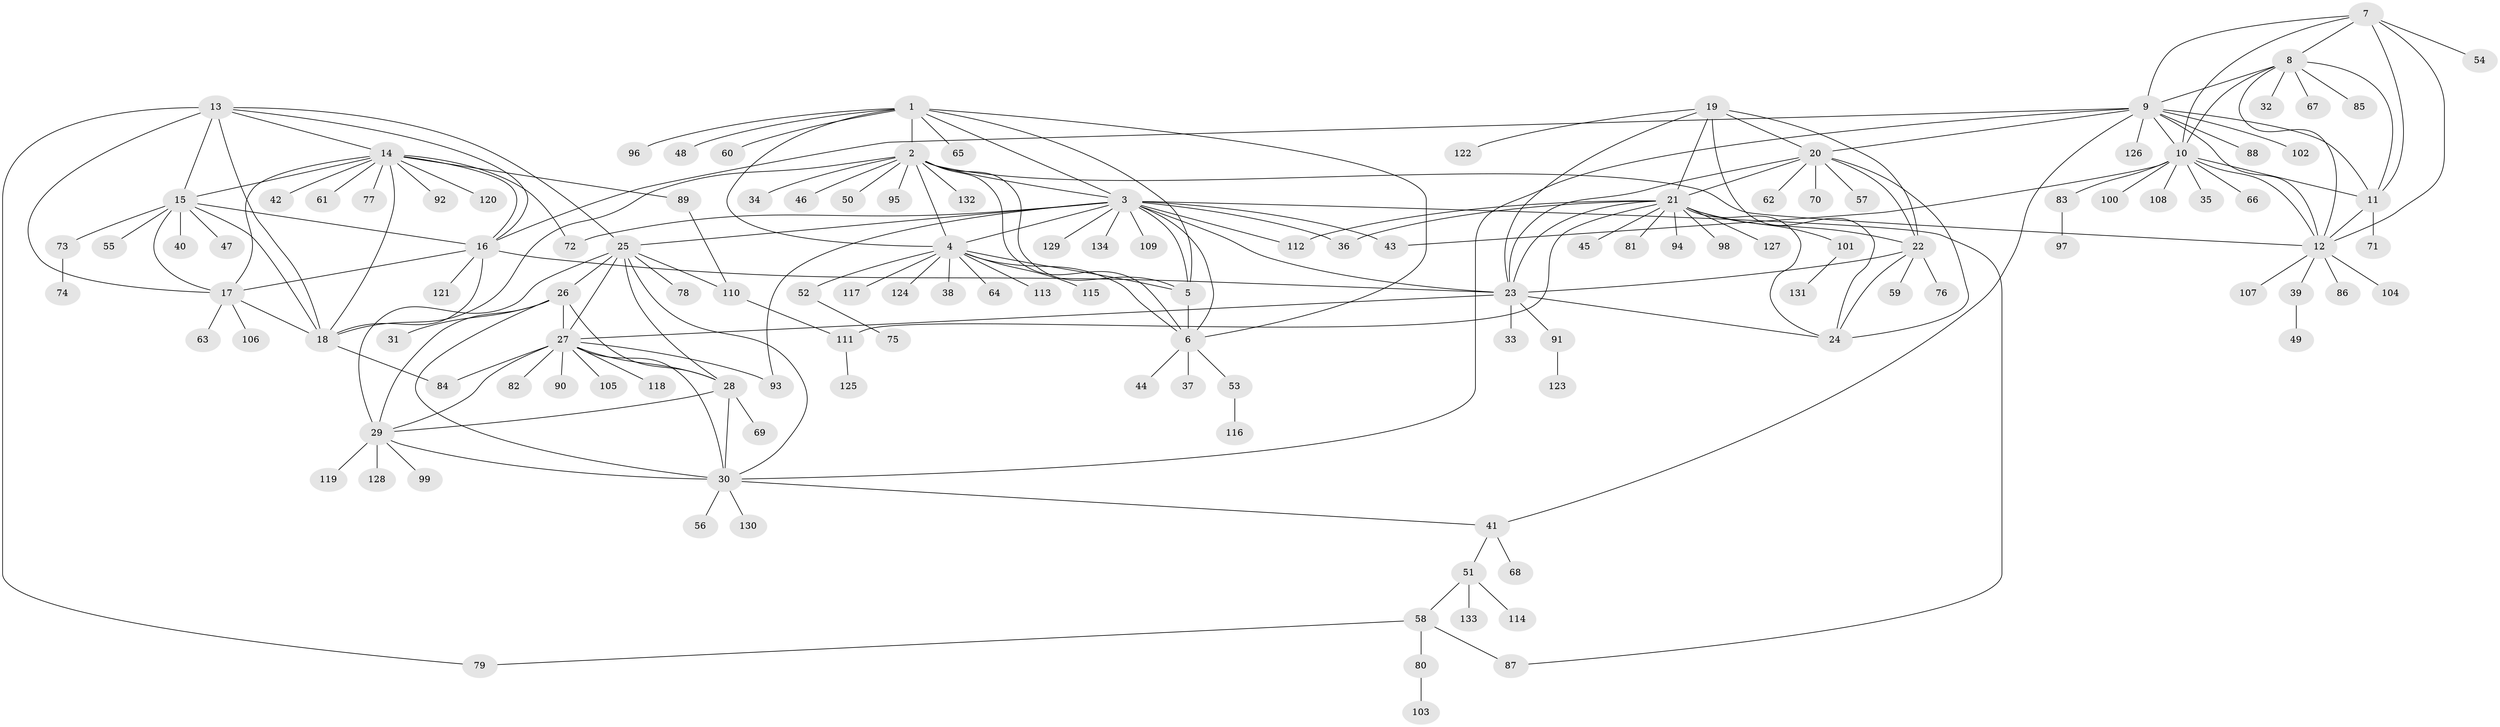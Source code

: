 // coarse degree distribution, {1: 0.5, 6: 0.05555555555555555, 2: 0.14814814814814814, 5: 0.037037037037037035, 8: 0.05555555555555555, 4: 0.05555555555555555, 15: 0.018518518518518517, 3: 0.05555555555555555, 7: 0.037037037037037035, 9: 0.018518518518518517, 12: 0.018518518518518517}
// Generated by graph-tools (version 1.1) at 2025/37/03/04/25 23:37:33]
// undirected, 134 vertices, 200 edges
graph export_dot {
  node [color=gray90,style=filled];
  1;
  2;
  3;
  4;
  5;
  6;
  7;
  8;
  9;
  10;
  11;
  12;
  13;
  14;
  15;
  16;
  17;
  18;
  19;
  20;
  21;
  22;
  23;
  24;
  25;
  26;
  27;
  28;
  29;
  30;
  31;
  32;
  33;
  34;
  35;
  36;
  37;
  38;
  39;
  40;
  41;
  42;
  43;
  44;
  45;
  46;
  47;
  48;
  49;
  50;
  51;
  52;
  53;
  54;
  55;
  56;
  57;
  58;
  59;
  60;
  61;
  62;
  63;
  64;
  65;
  66;
  67;
  68;
  69;
  70;
  71;
  72;
  73;
  74;
  75;
  76;
  77;
  78;
  79;
  80;
  81;
  82;
  83;
  84;
  85;
  86;
  87;
  88;
  89;
  90;
  91;
  92;
  93;
  94;
  95;
  96;
  97;
  98;
  99;
  100;
  101;
  102;
  103;
  104;
  105;
  106;
  107;
  108;
  109;
  110;
  111;
  112;
  113;
  114;
  115;
  116;
  117;
  118;
  119;
  120;
  121;
  122;
  123;
  124;
  125;
  126;
  127;
  128;
  129;
  130;
  131;
  132;
  133;
  134;
  1 -- 2;
  1 -- 3;
  1 -- 4;
  1 -- 5;
  1 -- 6;
  1 -- 48;
  1 -- 60;
  1 -- 65;
  1 -- 96;
  2 -- 3;
  2 -- 4;
  2 -- 5;
  2 -- 6;
  2 -- 12;
  2 -- 18;
  2 -- 34;
  2 -- 46;
  2 -- 50;
  2 -- 95;
  2 -- 132;
  3 -- 4;
  3 -- 5;
  3 -- 6;
  3 -- 23;
  3 -- 25;
  3 -- 36;
  3 -- 43;
  3 -- 72;
  3 -- 87;
  3 -- 93;
  3 -- 109;
  3 -- 112;
  3 -- 129;
  3 -- 134;
  4 -- 5;
  4 -- 6;
  4 -- 38;
  4 -- 52;
  4 -- 64;
  4 -- 113;
  4 -- 115;
  4 -- 117;
  4 -- 124;
  5 -- 6;
  6 -- 37;
  6 -- 44;
  6 -- 53;
  7 -- 8;
  7 -- 9;
  7 -- 10;
  7 -- 11;
  7 -- 12;
  7 -- 54;
  8 -- 9;
  8 -- 10;
  8 -- 11;
  8 -- 12;
  8 -- 32;
  8 -- 67;
  8 -- 85;
  9 -- 10;
  9 -- 11;
  9 -- 12;
  9 -- 16;
  9 -- 20;
  9 -- 30;
  9 -- 41;
  9 -- 88;
  9 -- 102;
  9 -- 126;
  10 -- 11;
  10 -- 12;
  10 -- 35;
  10 -- 43;
  10 -- 66;
  10 -- 83;
  10 -- 100;
  10 -- 108;
  11 -- 12;
  11 -- 71;
  12 -- 39;
  12 -- 86;
  12 -- 104;
  12 -- 107;
  13 -- 14;
  13 -- 15;
  13 -- 16;
  13 -- 17;
  13 -- 18;
  13 -- 25;
  13 -- 79;
  14 -- 15;
  14 -- 16;
  14 -- 17;
  14 -- 18;
  14 -- 42;
  14 -- 61;
  14 -- 72;
  14 -- 77;
  14 -- 89;
  14 -- 92;
  14 -- 120;
  15 -- 16;
  15 -- 17;
  15 -- 18;
  15 -- 40;
  15 -- 47;
  15 -- 55;
  15 -- 73;
  16 -- 17;
  16 -- 18;
  16 -- 23;
  16 -- 121;
  17 -- 18;
  17 -- 63;
  17 -- 106;
  18 -- 84;
  19 -- 20;
  19 -- 21;
  19 -- 22;
  19 -- 23;
  19 -- 24;
  19 -- 122;
  20 -- 21;
  20 -- 22;
  20 -- 23;
  20 -- 24;
  20 -- 57;
  20 -- 62;
  20 -- 70;
  21 -- 22;
  21 -- 23;
  21 -- 24;
  21 -- 36;
  21 -- 45;
  21 -- 81;
  21 -- 94;
  21 -- 98;
  21 -- 101;
  21 -- 111;
  21 -- 112;
  21 -- 127;
  22 -- 23;
  22 -- 24;
  22 -- 59;
  22 -- 76;
  23 -- 24;
  23 -- 27;
  23 -- 33;
  23 -- 91;
  25 -- 26;
  25 -- 27;
  25 -- 28;
  25 -- 29;
  25 -- 30;
  25 -- 78;
  25 -- 110;
  26 -- 27;
  26 -- 28;
  26 -- 29;
  26 -- 30;
  26 -- 31;
  27 -- 28;
  27 -- 29;
  27 -- 30;
  27 -- 82;
  27 -- 84;
  27 -- 90;
  27 -- 93;
  27 -- 105;
  27 -- 118;
  28 -- 29;
  28 -- 30;
  28 -- 69;
  29 -- 30;
  29 -- 99;
  29 -- 119;
  29 -- 128;
  30 -- 41;
  30 -- 56;
  30 -- 130;
  39 -- 49;
  41 -- 51;
  41 -- 68;
  51 -- 58;
  51 -- 114;
  51 -- 133;
  52 -- 75;
  53 -- 116;
  58 -- 79;
  58 -- 80;
  58 -- 87;
  73 -- 74;
  80 -- 103;
  83 -- 97;
  89 -- 110;
  91 -- 123;
  101 -- 131;
  110 -- 111;
  111 -- 125;
}
